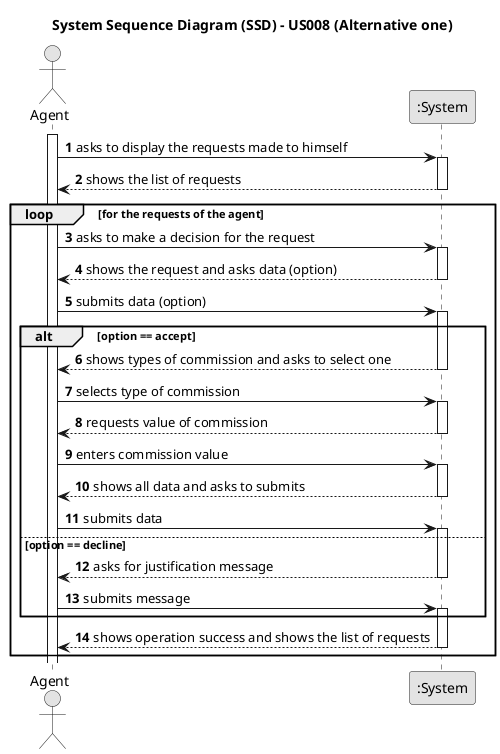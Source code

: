 @startuml
skinparam monochrome true
skinparam packageStyle rectangle
skinparam shadowing false

title System Sequence Diagram (SSD) - US008 (Alternative one)

autonumber

actor "Agent" as Employee
participant ":System" as System

activate Employee

    Employee -> System : asks to display the requests made to himself
    activate System

    System --> Employee : shows the list of requests
    deactivate System

    loop for the requests of the agent

        Employee -> System : asks to make a decision for the request
        activate System

        System --> Employee : shows the request and asks data (option)
        deactivate System

        Employee -> System : submits data (option)
        activate System

        alt option == accept

        System --> Employee : shows types of commission and asks to select one
        deactivate System

        Employee -> System : selects type of commission
        activate System

        System --> Employee : requests value of commission
        deactivate System

        Employee -> System : enters commission value
        activate System

        System --> Employee : shows all data and asks to submits
        deactivate System

        Employee -> System : submits data
        activate System

        else option == decline

        System --> Employee : asks for justification message
        deactivate System

        Employee -> System :submits message
        activate System

        end

        System --> Employee : shows operation success and shows the list of requests
        deactivate System


'        alt accept request
'        Employee -> System : asks to make a request become an announcement
'        activate System
'
'        System --> Employee : shows the request and asks for confirmation
'        deactivate System
'
'        Employee -> System : submits data
'        activate System
'
'        System --> Employee : shows operation success and shows the list of requests
'        deactivate System
'
'        else decline request
'        Employee -> System : asks to decline an announcement request
'        activate System
'
'        System --> Employee : shows the request and asks for justification message
'        deactivate System
'
'        Employee -> System :submits message
'        activate System
'
'        System --> Employee : asks for confirmation
'        deactivate System
'
'        Employee -> System : submits data
'        activate System
'
'        System --> Employee : shows operation success and shows the list of requests
'        deactivate System
'
'        end

'        opt request
'
'        Employee -> System : asks to make a request become an announcement
'        activate System
'
'        System --> Employee : shows the request and asks for confirmation
'        deactivate System
'
'        Employee -> System : submits data
'        activate System
'
'        System --> Employee : shows operation success and shows the list of requests
'        deactivate System
'
'        end

    end

@enduml